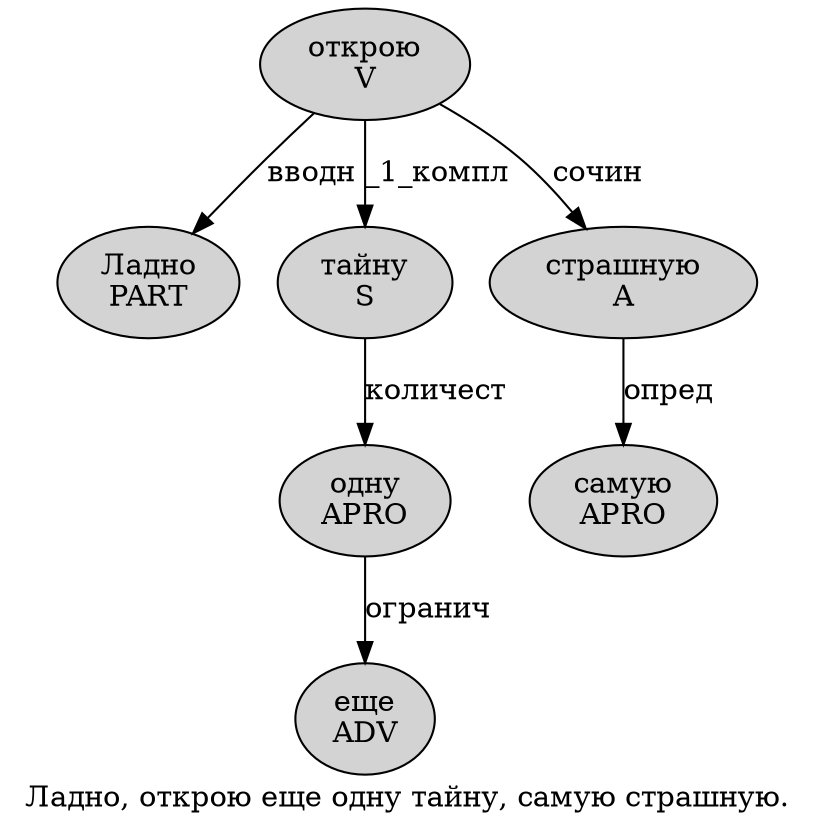 digraph SENTENCE_4542 {
	graph [label="Ладно, открою еще одну тайну, самую страшную."]
	node [style=filled]
		0 [label="Ладно
PART" color="" fillcolor=lightgray penwidth=1 shape=ellipse]
		2 [label="открою
V" color="" fillcolor=lightgray penwidth=1 shape=ellipse]
		3 [label="еще
ADV" color="" fillcolor=lightgray penwidth=1 shape=ellipse]
		4 [label="одну
APRO" color="" fillcolor=lightgray penwidth=1 shape=ellipse]
		5 [label="тайну
S" color="" fillcolor=lightgray penwidth=1 shape=ellipse]
		7 [label="самую
APRO" color="" fillcolor=lightgray penwidth=1 shape=ellipse]
		8 [label="страшную
A" color="" fillcolor=lightgray penwidth=1 shape=ellipse]
			8 -> 7 [label="опред"]
			4 -> 3 [label="огранич"]
			5 -> 4 [label="количест"]
			2 -> 0 [label="вводн"]
			2 -> 5 [label="_1_компл"]
			2 -> 8 [label="сочин"]
}